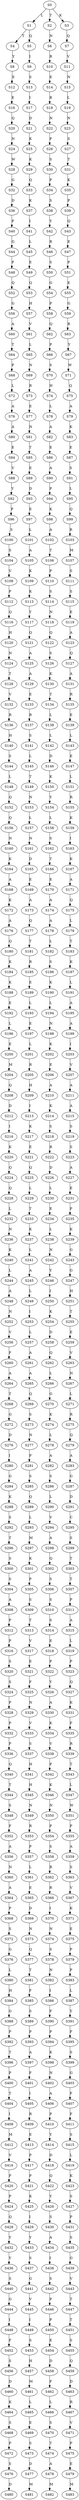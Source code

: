 strict digraph  {
	S0 -> S1 [ label = L ];
	S0 -> S2 [ label = T ];
	S0 -> S3 [ label = K ];
	S1 -> S4 [ label = T ];
	S1 -> S5 [ label = Q ];
	S2 -> S6 [ label = N ];
	S3 -> S7 [ label = Q ];
	S4 -> S8 [ label = Y ];
	S5 -> S9 [ label = I ];
	S6 -> S10 [ label = R ];
	S7 -> S11 [ label = V ];
	S8 -> S12 [ label = E ];
	S9 -> S13 [ label = S ];
	S10 -> S14 [ label = E ];
	S11 -> S15 [ label = N ];
	S12 -> S16 [ label = E ];
	S13 -> S17 [ label = I ];
	S14 -> S18 [ label = R ];
	S15 -> S19 [ label = L ];
	S16 -> S20 [ label = Q ];
	S17 -> S21 [ label = D ];
	S18 -> S22 [ label = N ];
	S19 -> S23 [ label = N ];
	S20 -> S24 [ label = N ];
	S21 -> S25 [ label = K ];
	S22 -> S26 [ label = P ];
	S23 -> S27 [ label = S ];
	S24 -> S28 [ label = W ];
	S25 -> S29 [ label = K ];
	S26 -> S30 [ label = S ];
	S27 -> S31 [ label = T ];
	S28 -> S32 [ label = G ];
	S29 -> S33 [ label = Q ];
	S30 -> S34 [ label = P ];
	S31 -> S35 [ label = K ];
	S32 -> S36 [ label = D ];
	S33 -> S37 [ label = K ];
	S34 -> S38 [ label = S ];
	S35 -> S39 [ label = P ];
	S36 -> S40 [ label = P ];
	S37 -> S41 [ label = I ];
	S38 -> S42 [ label = Y ];
	S39 -> S43 [ label = Q ];
	S40 -> S44 [ label = G ];
	S41 -> S45 [ label = L ];
	S42 -> S46 [ label = R ];
	S43 -> S47 [ label = E ];
	S44 -> S48 [ label = P ];
	S45 -> S49 [ label = E ];
	S46 -> S50 [ label = S ];
	S47 -> S51 [ label = P ];
	S48 -> S52 [ label = Q ];
	S49 -> S53 [ label = Q ];
	S50 -> S54 [ label = G ];
	S51 -> S55 [ label = E ];
	S52 -> S56 [ label = G ];
	S53 -> S57 [ label = H ];
	S54 -> S58 [ label = P ];
	S55 -> S59 [ label = G ];
	S56 -> S60 [ label = A ];
	S57 -> S61 [ label = V ];
	S58 -> S62 [ label = Q ];
	S59 -> S63 [ label = R ];
	S60 -> S64 [ label = T ];
	S61 -> S65 [ label = L ];
	S62 -> S66 [ label = P ];
	S63 -> S67 [ label = Y ];
	S64 -> S68 [ label = P ];
	S65 -> S69 [ label = N ];
	S66 -> S70 [ label = S ];
	S67 -> S71 [ label = W ];
	S68 -> S72 [ label = L ];
	S69 -> S73 [ label = R ];
	S70 -> S74 [ label = H ];
	S71 -> S75 [ label = Q ];
	S72 -> S76 [ label = A ];
	S73 -> S77 [ label = E ];
	S74 -> S78 [ label = L ];
	S75 -> S79 [ label = A ];
	S76 -> S80 [ label = A ];
	S77 -> S81 [ label = N ];
	S78 -> S82 [ label = A ];
	S79 -> S83 [ label = K ];
	S80 -> S84 [ label = E ];
	S81 -> S85 [ label = T ];
	S82 -> S86 [ label = E ];
	S83 -> S87 [ label = E ];
	S84 -> S88 [ label = V ];
	S85 -> S89 [ label = E ];
	S86 -> S90 [ label = A ];
	S87 -> S91 [ label = S ];
	S88 -> S92 [ label = Y ];
	S89 -> S93 [ label = D ];
	S90 -> S94 [ label = P ];
	S91 -> S95 [ label = L ];
	S92 -> S96 [ label = P ];
	S93 -> S97 [ label = E ];
	S94 -> S98 [ label = K ];
	S95 -> S99 [ label = Q ];
	S96 -> S100 [ label = S ];
	S97 -> S101 [ label = L ];
	S98 -> S102 [ label = A ];
	S99 -> S103 [ label = R ];
	S100 -> S104 [ label = S ];
	S101 -> S105 [ label = A ];
	S102 -> S106 [ label = T ];
	S103 -> S107 [ label = M ];
	S104 -> S108 [ label = V ];
	S105 -> S109 [ label = K ];
	S106 -> S110 [ label = P ];
	S107 -> S111 [ label = S ];
	S108 -> S112 [ label = P ];
	S109 -> S113 [ label = K ];
	S110 -> S114 [ label = S ];
	S111 -> S115 [ label = S ];
	S112 -> S116 [ label = Q ];
	S113 -> S117 [ label = Y ];
	S114 -> S118 [ label = N ];
	S115 -> S119 [ label = E ];
	S116 -> S120 [ label = H ];
	S117 -> S121 [ label = Q ];
	S118 -> S122 [ label = Q ];
	S119 -> S123 [ label = A ];
	S120 -> S124 [ label = N ];
	S121 -> S125 [ label = A ];
	S122 -> S126 [ label = S ];
	S123 -> S127 [ label = Q ];
	S124 -> S128 [ label = T ];
	S125 -> S129 [ label = A ];
	S126 -> S130 [ label = K ];
	S127 -> S131 [ label = A ];
	S128 -> S132 [ label = V ];
	S129 -> S133 [ label = E ];
	S130 -> S134 [ label = T ];
	S131 -> S135 [ label = R ];
	S132 -> S136 [ label = R ];
	S133 -> S137 [ label = R ];
	S134 -> S138 [ label = L ];
	S135 -> S139 [ label = E ];
	S136 -> S140 [ label = H ];
	S137 -> S141 [ label = S ];
	S138 -> S142 [ label = L ];
	S139 -> S143 [ label = L ];
	S140 -> S144 [ label = S ];
	S141 -> S145 [ label = L ];
	S142 -> S146 [ label = D ];
	S143 -> S147 [ label = E ];
	S144 -> S148 [ label = L ];
	S145 -> S149 [ label = T ];
	S146 -> S150 [ label = K ];
	S147 -> S151 [ label = L ];
	S148 -> S152 [ label = Q ];
	S149 -> S153 [ label = N ];
	S150 -> S154 [ label = Y ];
	S151 -> S155 [ label = R ];
	S152 -> S156 [ label = Q ];
	S153 -> S157 [ label = L ];
	S154 -> S158 [ label = L ];
	S155 -> S159 [ label = K ];
	S156 -> S160 [ label = N ];
	S157 -> S161 [ label = N ];
	S158 -> S162 [ label = S ];
	S159 -> S163 [ label = I ];
	S160 -> S164 [ label = K ];
	S161 -> S165 [ label = D ];
	S162 -> S166 [ label = T ];
	S163 -> S167 [ label = K ];
	S164 -> S168 [ label = A ];
	S165 -> S169 [ label = E ];
	S166 -> S170 [ label = E ];
	S167 -> S171 [ label = A ];
	S168 -> S172 [ label = K ];
	S169 -> S173 [ label = A ];
	S170 -> S174 [ label = A ];
	S171 -> S175 [ label = Q ];
	S172 -> S176 [ label = A ];
	S173 -> S177 [ label = Q ];
	S174 -> S178 [ label = A ];
	S175 -> S179 [ label = L ];
	S176 -> S180 [ label = Q ];
	S177 -> S181 [ label = T ];
	S178 -> S182 [ label = L ];
	S179 -> S183 [ label = T ];
	S180 -> S184 [ label = K ];
	S181 -> S185 [ label = R ];
	S182 -> S186 [ label = S ];
	S183 -> S187 [ label = K ];
	S184 -> S188 [ label = K ];
	S185 -> S189 [ label = E ];
	S186 -> S190 [ label = K ];
	S187 -> S191 [ label = L ];
	S188 -> S192 [ label = E ];
	S189 -> S193 [ label = L ];
	S190 -> S194 [ label = L ];
	S191 -> S195 [ label = A ];
	S192 -> S196 [ label = L ];
	S193 -> S197 [ label = E ];
	S194 -> S198 [ label = N ];
	S195 -> S199 [ label = A ];
	S196 -> S200 [ label = E ];
	S197 -> S201 [ label = L ];
	S198 -> S202 [ label = K ];
	S199 -> S203 [ label = I ];
	S200 -> S204 [ label = M ];
	S201 -> S205 [ label = R ];
	S202 -> S206 [ label = E ];
	S203 -> S207 [ label = V ];
	S204 -> S208 [ label = Q ];
	S205 -> S209 [ label = H ];
	S206 -> S210 [ label = A ];
	S207 -> S211 [ label = A ];
	S208 -> S212 [ label = D ];
	S209 -> S213 [ label = I ];
	S210 -> S214 [ label = K ];
	S211 -> S215 [ label = A ];
	S212 -> S216 [ label = I ];
	S213 -> S217 [ label = K ];
	S214 -> S218 [ label = S ];
	S215 -> S219 [ label = S ];
	S216 -> S220 [ label = K ];
	S217 -> S221 [ label = E ];
	S218 -> S222 [ label = R ];
	S219 -> S223 [ label = S ];
	S220 -> S224 [ label = Q ];
	S221 -> S225 [ label = Q ];
	S222 -> S226 [ label = D ];
	S223 -> S227 [ label = A ];
	S224 -> S228 [ label = Q ];
	S225 -> S229 [ label = L ];
	S226 -> S230 [ label = L ];
	S227 -> S231 [ label = E ];
	S228 -> S232 [ label = L ];
	S229 -> S233 [ label = T ];
	S230 -> S234 [ label = E ];
	S231 -> S235 [ label = P ];
	S232 -> S236 [ label = N ];
	S233 -> S237 [ label = K ];
	S234 -> S238 [ label = L ];
	S235 -> S239 [ label = K ];
	S236 -> S240 [ label = K ];
	S237 -> S241 [ label = L ];
	S238 -> S242 [ label = N ];
	S239 -> S243 [ label = G ];
	S240 -> S244 [ label = L ];
	S241 -> S245 [ label = A ];
	S242 -> S246 [ label = Y ];
	S243 -> S247 [ label = G ];
	S244 -> S248 [ label = A ];
	S245 -> S249 [ label = L ];
	S246 -> S250 [ label = I ];
	S247 -> S251 [ label = H ];
	S248 -> S252 [ label = N ];
	S249 -> S253 [ label = I ];
	S250 -> S254 [ label = K ];
	S251 -> S255 [ label = T ];
	S252 -> S256 [ label = V ];
	S253 -> S257 [ label = L ];
	S254 -> S258 [ label = D ];
	S255 -> S259 [ label = E ];
	S256 -> S260 [ label = F ];
	S257 -> S261 [ label = A ];
	S258 -> S262 [ label = Q ];
	S259 -> S263 [ label = V ];
	S260 -> S264 [ label = A ];
	S261 -> S265 [ label = A ];
	S262 -> S266 [ label = L ];
	S263 -> S267 [ label = N ];
	S264 -> S268 [ label = T ];
	S265 -> S269 [ label = Q ];
	S266 -> S270 [ label = G ];
	S267 -> S271 [ label = L ];
	S268 -> S272 [ label = G ];
	S269 -> S273 [ label = S ];
	S270 -> S274 [ label = K ];
	S271 -> S275 [ label = R ];
	S272 -> S276 [ label = D ];
	S273 -> S277 [ label = N ];
	S274 -> S278 [ label = L ];
	S275 -> S279 [ label = Q ];
	S276 -> S280 [ label = I ];
	S277 -> S281 [ label = P ];
	S278 -> S282 [ label = A ];
	S279 -> S283 [ label = A ];
	S280 -> S284 [ label = G ];
	S281 -> S285 [ label = S ];
	S282 -> S286 [ label = S ];
	S283 -> S287 [ label = G ];
	S284 -> S288 [ label = K ];
	S285 -> S289 [ label = Q ];
	S286 -> S290 [ label = L ];
	S287 -> S291 [ label = D ];
	S288 -> S292 [ label = S ];
	S289 -> S293 [ label = L ];
	S290 -> S294 [ label = V ];
	S291 -> S295 [ label = C ];
	S292 -> S296 [ label = T ];
	S293 -> S297 [ label = M ];
	S294 -> S298 [ label = A ];
	S295 -> S299 [ label = S ];
	S296 -> S300 [ label = S ];
	S297 -> S301 [ label = K ];
	S298 -> S302 [ label = Q ];
	S299 -> S303 [ label = T ];
	S300 -> S304 [ label = S ];
	S301 -> S305 [ label = P ];
	S302 -> S306 [ label = S ];
	S303 -> S307 [ label = T ];
	S304 -> S308 [ label = A ];
	S305 -> S309 [ label = S ];
	S306 -> S310 [ label = S ];
	S307 -> S311 [ label = P ];
	S308 -> S312 [ label = P ];
	S309 -> S313 [ label = T ];
	S310 -> S314 [ label = S ];
	S311 -> S315 [ label = A ];
	S312 -> S316 [ label = P ];
	S313 -> S317 [ label = V ];
	S314 -> S318 [ label = E ];
	S315 -> S319 [ label = L ];
	S316 -> S320 [ label = S ];
	S317 -> S321 [ label = E ];
	S318 -> S322 [ label = P ];
	S319 -> S323 [ label = P ];
	S320 -> S324 [ label = S ];
	S321 -> S325 [ label = F ];
	S322 -> S326 [ label = Y ];
	S323 -> S327 [ label = Q ];
	S324 -> S328 [ label = P ];
	S325 -> S329 [ label = N ];
	S326 -> S330 [ label = A ];
	S327 -> S331 [ label = K ];
	S328 -> S332 [ label = P ];
	S329 -> S333 [ label = V ];
	S330 -> S334 [ label = K ];
	S331 -> S335 [ label = F ];
	S332 -> S336 [ label = P ];
	S333 -> S337 [ label = S ];
	S334 -> S338 [ label = V ];
	S335 -> S339 [ label = R ];
	S336 -> S340 [ label = Q ];
	S337 -> S341 [ label = H ];
	S338 -> S342 [ label = P ];
	S339 -> S343 [ label = T ];
	S340 -> S344 [ label = T ];
	S341 -> S345 [ label = H ];
	S342 -> S346 [ label = K ];
	S343 -> S347 [ label = L ];
	S344 -> S348 [ label = S ];
	S345 -> S349 [ label = N ];
	S346 -> S350 [ label = N ];
	S347 -> S351 [ label = W ];
	S348 -> S352 [ label = F ];
	S349 -> S353 [ label = R ];
	S350 -> S354 [ label = P ];
	S351 -> S355 [ label = P ];
	S352 -> S356 [ label = A ];
	S353 -> S357 [ label = P ];
	S354 -> S358 [ label = S ];
	S355 -> S359 [ label = A ];
	S356 -> S360 [ label = N ];
	S357 -> S361 [ label = L ];
	S358 -> S362 [ label = R ];
	S359 -> S363 [ label = S ];
	S360 -> S364 [ label = A ];
	S361 -> S365 [ label = E ];
	S362 -> S366 [ label = R ];
	S363 -> S367 [ label = V ];
	S364 -> S368 [ label = P ];
	S365 -> S369 [ label = D ];
	S366 -> S370 [ label = I ];
	S367 -> S371 [ label = K ];
	S368 -> S372 [ label = S ];
	S369 -> S373 [ label = N ];
	S370 -> S374 [ label = N ];
	S371 -> S375 [ label = E ];
	S372 -> S376 [ label = G ];
	S373 -> S377 [ label = Q ];
	S374 -> S378 [ label = S ];
	S375 -> S379 [ label = P ];
	S376 -> S380 [ label = L ];
	S377 -> S381 [ label = T ];
	S378 -> S382 [ label = N ];
	S379 -> S383 [ label = P ];
	S380 -> S384 [ label = H ];
	S381 -> S385 [ label = F ];
	S382 -> S386 [ label = I ];
	S383 -> S387 [ label = L ];
	S384 -> S388 [ label = G ];
	S385 -> S389 [ label = S ];
	S386 -> S390 [ label = F ];
	S387 -> S391 [ label = Y ];
	S388 -> S392 [ label = P ];
	S389 -> S393 [ label = P ];
	S390 -> S394 [ label = P ];
	S391 -> S395 [ label = F ];
	S392 -> S396 [ label = T ];
	S393 -> S397 [ label = A ];
	S394 -> S398 [ label = K ];
	S395 -> S399 [ label = S ];
	S396 -> S400 [ label = P ];
	S397 -> S401 [ label = F ];
	S398 -> S402 [ label = N ];
	S399 -> S403 [ label = G ];
	S400 -> S404 [ label = T ];
	S401 -> S405 [ label = I ];
	S402 -> S406 [ label = A ];
	S403 -> S407 [ label = F ];
	S404 -> S408 [ label = I ];
	S405 -> S409 [ label = R ];
	S406 -> S410 [ label = P ];
	S407 -> S411 [ label = F ];
	S408 -> S412 [ label = M ];
	S409 -> S413 [ label = E ];
	S410 -> S414 [ label = Y ];
	S411 -> S415 [ label = S ];
	S412 -> S416 [ label = V ];
	S413 -> S417 [ label = P ];
	S414 -> S418 [ label = D ];
	S415 -> S419 [ label = L ];
	S416 -> S420 [ label = P ];
	S417 -> S421 [ label = P ];
	S418 -> S422 [ label = Q ];
	S419 -> S423 [ label = K ];
	S420 -> S424 [ label = P ];
	S421 -> S425 [ label = K ];
	S422 -> S426 [ label = Y ];
	S423 -> S427 [ label = S ];
	S424 -> S428 [ label = Q ];
	S425 -> S429 [ label = I ];
	S426 -> S430 [ label = S ];
	S427 -> S431 [ label = P ];
	S428 -> S432 [ label = Y ];
	S429 -> S433 [ label = Y ];
	S430 -> S434 [ label = A ];
	S431 -> S435 [ label = S ];
	S432 -> S436 [ label = Y ];
	S433 -> S437 [ label = S ];
	S434 -> S438 [ label = I ];
	S435 -> S439 [ label = G ];
	S436 -> S440 [ label = S ];
	S437 -> S441 [ label = G ];
	S438 -> S442 [ label = S ];
	S439 -> S443 [ label = V ];
	S440 -> S444 [ label = G ];
	S441 -> S445 [ label = V ];
	S442 -> S446 [ label = P ];
	S443 -> S447 [ label = T ];
	S444 -> S448 [ label = I ];
	S445 -> S449 [ label = I ];
	S446 -> S450 [ label = P ];
	S447 -> S451 [ label = T ];
	S448 -> S452 [ label = F ];
	S449 -> S453 [ label = S ];
	S450 -> S454 [ label = E ];
	S451 -> S455 [ label = S ];
	S452 -> S456 [ label = S ];
	S453 -> S457 [ label = H ];
	S454 -> S458 [ label = D ];
	S455 -> S459 [ label = Q ];
	S456 -> S460 [ label = D ];
	S457 -> S461 [ label = M ];
	S458 -> S462 [ label = F ];
	S459 -> S463 [ label = D ];
	S460 -> S464 [ label = K ];
	S461 -> S465 [ label = L ];
	S462 -> S466 [ label = L ];
	S463 -> S467 [ label = R ];
	S464 -> S468 [ label = S ];
	S465 -> S469 [ label = E ];
	S466 -> S470 [ label = S ];
	S467 -> S471 [ label = V ];
	S468 -> S472 [ label = P ];
	S469 -> S473 [ label = S ];
	S470 -> S474 [ label = T ];
	S471 -> S475 [ label = P ];
	S472 -> S476 [ label = S ];
	S473 -> S477 [ label = D ];
	S474 -> S478 [ label = A ];
	S475 -> S479 [ label = E ];
	S476 -> S480 [ label = D ];
	S477 -> S481 [ label = M ];
	S478 -> S482 [ label = M ];
	S479 -> S483 [ label = M ];
}

